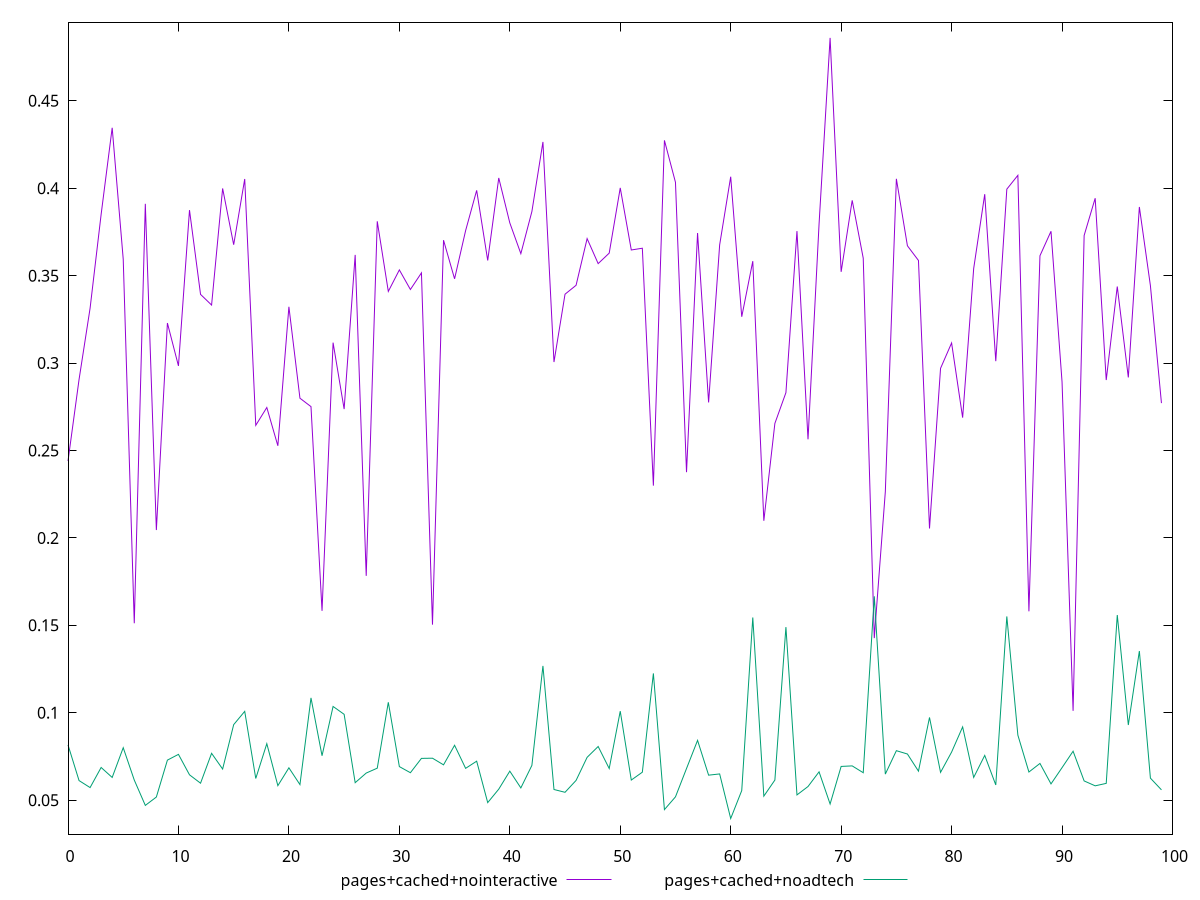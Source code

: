 reset
set terminal svg size 640, 500
set output "reprap/network-rtt/comparison/line/3_vs_4.svg"

$pagesCachedNointeractive <<EOF
0 0.244
1 0.29059999999999997
2 0.3314
3 0.3851
4 0.43460000000000004
5 0.3594
6 0.1512
7 0.3911
8 0.2045
9 0.3229
10 0.2984
11 0.38749999999999996
12 0.3393
13 0.3332
14 0.39990000000000003
15 0.36769999999999997
16 0.4053
17 0.2644
18 0.2746
19 0.2527
20 0.33220000000000005
21 0.2799
22 0.27509999999999996
23 0.15829999999999997
24 0.3117
25 0.2737
26 0.36190000000000005
27 0.17829999999999996
28 0.3811
29 0.3410000000000001
30 0.3533
31 0.34209999999999996
32 0.3515980653679548
33 0.15039999999999998
34 0.37029999999999996
35 0.3482
36 0.3757999999999999
37 0.3988
38 0.35869999999999996
39 0.4059
40 0.38020000000000004
41 0.3626
42 0.3867
43 0.4265
44 0.3006
45 0.3394
46 0.3445
47 0.37120000000000003
48 0.3569
49 0.3629
50 0.40019999999999994
51 0.36469999999999997
52 0.3657
53 0.2299
54 0.4274
55 0.4034
56 0.23759999999999998
57 0.3744
58 0.27749999999999997
59 0.3676
60 0.40659999999999996
61 0.3265
62 0.3583
63 0.2098
64 0.26549999999999996
65 0.28309999999999996
66 0.3755
67 0.2564
68 0.37949999999999995
69 0.486
70 0.35219999999999996
71 0.3931
72 0.36
73 0.1427
74 0.22639999999999996
75 0.40540000000000004
76 0.3671
77 0.35869999999999996
78 0.2054
79 0.29700000000000004
80 0.3115
81 0.2688
82 0.35409999999999997
83 0.3966
84 0.3011
85 0.3995
86 0.40739999999999993
87 0.15799999999999997
88 0.36139999999999994
89 0.3754
90 0.28919999999999996
91 0.10109999999999997
92 0.373
93 0.3943
94 0.2903
95 0.3438000000000001
96 0.2918
97 0.3892999999999999
98 0.3443
99 0.27709999999999996
EOF

$pagesCachedNoadtech <<EOF
0 0.08159999999999999
1 0.06119999999999999
2 0.0572
3 0.0687
4 0.063
5 0.08
6 0.061499999999999985
7 0.04699999999999999
8 0.0518
9 0.07289999999999999
10 0.0762
11 0.0645
12 0.05969999999999999
13 0.0768
14 0.0678
15 0.0932
16 0.1008
17 0.0624
18 0.0823
19 0.0583
20 0.0685
21 0.058899999999999994
22 0.10849999999999999
23 0.07540000000000001
24 0.1036
25 0.0991
26 0.059999999999999984
27 0.0655
28 0.0683
29 0.106
30 0.0692
31 0.0657
32 0.0739
33 0.074
34 0.0702
35 0.08139999999999999
36 0.06820000000000001
37 0.07229999999999999
38 0.048600000000000004
39 0.05629999999999999
40 0.06659999999999999
41 0.05699999999999998
42 0.06989999999999999
43 0.1268
44 0.056100000000000004
45 0.0545
46 0.06129999999999999
47 0.0745
48 0.08070000000000001
49 0.0681
50 0.10089999999999999
51 0.061499999999999985
52 0.066
53 0.1225
54 0.0446
55 0.0519
56 0.0681
57 0.0842
58 0.0643
59 0.065
60 0.0395
61 0.05550000000000001
62 0.1545
63 0.0523
64 0.06149999999999999
65 0.149
66 0.053
67 0.05779999999999999
68 0.0662
69 0.047799999999999995
70 0.06929999999999999
71 0.0696
72 0.0657
73 0.16660000000000003
74 0.0649
75 0.07829999999999998
76 0.0764
77 0.06659999999999999
78 0.09729999999999998
79 0.0659
80 0.0775
81 0.09189999999999998
82 0.063
83 0.0756
84 0.05869999999999999
85 0.1551
86 0.0872
87 0.0661
88 0.071
89 0.05929999999999999
90 0.06860000000000001
91 0.078
92 0.061
93 0.05819999999999999
94 0.05959999999999999
95 0.15589999999999998
96 0.093
97 0.1353
98 0.0626
99 0.055900000000000005
EOF

set key outside below
set yrange [0.03057:0.49493]

plot \
  $pagesCachedNointeractive title "pages+cached+nointeractive" with line, \
  $pagesCachedNoadtech title "pages+cached+noadtech" with line, \


reset